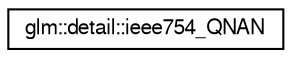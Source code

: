 digraph "Graphical Class Hierarchy"
{
  edge [fontname="FreeSans",fontsize="10",labelfontname="FreeSans",labelfontsize="10"];
  node [fontname="FreeSans",fontsize="10",shape=record];
  rankdir="LR";
  Node1 [label="glm::detail::ieee754_QNAN",height=0.2,width=0.4,color="black", fillcolor="white", style="filled",URL="$d7/d92/unionglm_1_1detail_1_1ieee754___q_n_a_n.html"];
}
